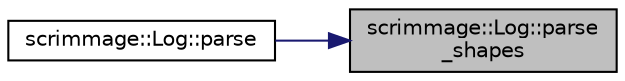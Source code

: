 digraph "scrimmage::Log::parse_shapes"
{
 // LATEX_PDF_SIZE
  edge [fontname="Helvetica",fontsize="10",labelfontname="Helvetica",labelfontsize="10"];
  node [fontname="Helvetica",fontsize="10",shape=record];
  rankdir="RL";
  Node1 [label="scrimmage::Log::parse\l_shapes",height=0.2,width=0.4,color="black", fillcolor="grey75", style="filled", fontcolor="black",tooltip=" "];
  Node1 -> Node2 [dir="back",color="midnightblue",fontsize="10",style="solid",fontname="Helvetica"];
  Node2 [label="scrimmage::Log::parse",height=0.2,width=0.4,color="black", fillcolor="white", style="filled",URL="$classscrimmage_1_1Log.html#aec072204299494600ec8e7a4245b9f7a",tooltip=" "];
}
